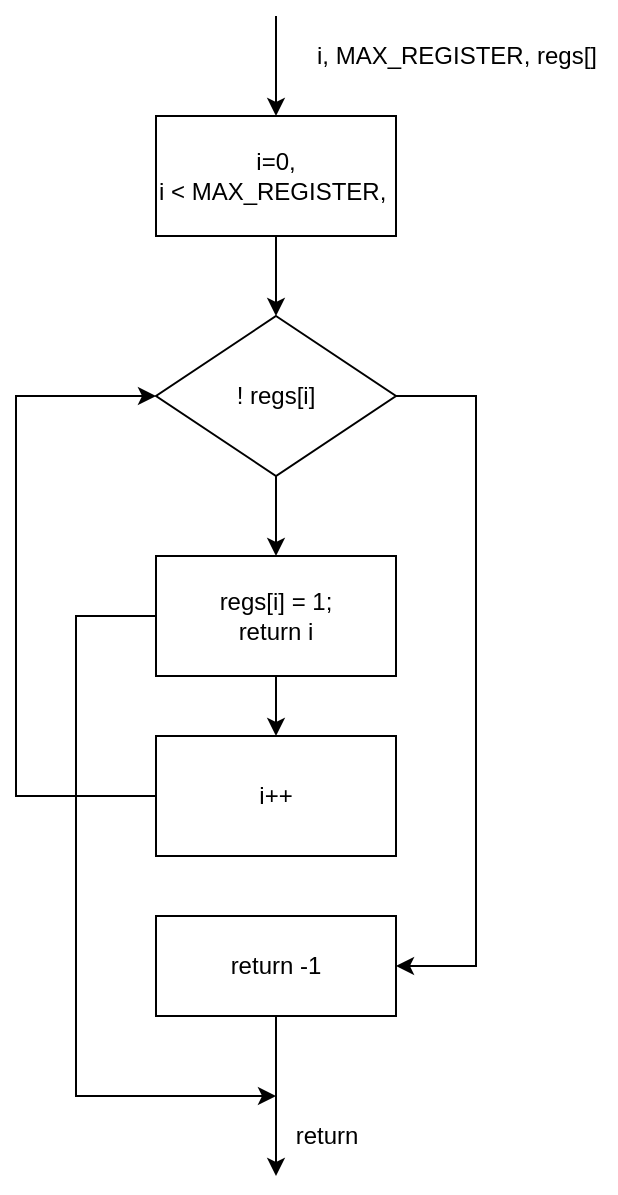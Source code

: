 <mxfile version="20.8.20" type="github"><diagram name="ページ1" id="KM_bcggwOTNlh75-XETw"><mxGraphModel dx="334" dy="579" grid="1" gridSize="10" guides="1" tooltips="1" connect="1" arrows="1" fold="1" page="1" pageScale="1" pageWidth="827" pageHeight="1169" math="0" shadow="0"><root><mxCell id="0"/><mxCell id="1" parent="0"/><mxCell id="CbbG0rJNAcc4EFlcJ40k-1" value="i=0, &lt;br&gt;i &amp;lt;&amp;nbsp;MAX_REGISTER,&amp;nbsp;&lt;br&gt;" style="rounded=0;whiteSpace=wrap;html=1;" vertex="1" parent="1"><mxGeometry x="120" y="90" width="120" height="60" as="geometry"/></mxCell><mxCell id="CbbG0rJNAcc4EFlcJ40k-2" value="" style="endArrow=classic;html=1;rounded=0;entryX=0.5;entryY=0;entryDx=0;entryDy=0;" edge="1" parent="1" target="CbbG0rJNAcc4EFlcJ40k-1"><mxGeometry width="50" height="50" relative="1" as="geometry"><mxPoint x="180" y="40" as="sourcePoint"/><mxPoint x="200" y="280" as="targetPoint"/></mxGeometry></mxCell><mxCell id="CbbG0rJNAcc4EFlcJ40k-3" value="! regs[i]" style="rhombus;whiteSpace=wrap;html=1;" vertex="1" parent="1"><mxGeometry x="120" y="190" width="120" height="80" as="geometry"/></mxCell><mxCell id="CbbG0rJNAcc4EFlcJ40k-4" value="regs[i] = 1;&lt;br&gt;return i" style="rounded=0;whiteSpace=wrap;html=1;" vertex="1" parent="1"><mxGeometry x="120" y="310" width="120" height="60" as="geometry"/></mxCell><mxCell id="CbbG0rJNAcc4EFlcJ40k-5" value="return -1" style="rounded=0;whiteSpace=wrap;html=1;" vertex="1" parent="1"><mxGeometry x="120" y="490" width="120" height="50" as="geometry"/></mxCell><mxCell id="CbbG0rJNAcc4EFlcJ40k-6" value="" style="endArrow=classic;html=1;rounded=0;entryX=0.5;entryY=0;entryDx=0;entryDy=0;exitX=0.5;exitY=1;exitDx=0;exitDy=0;" edge="1" parent="1" source="CbbG0rJNAcc4EFlcJ40k-1" target="CbbG0rJNAcc4EFlcJ40k-3"><mxGeometry width="50" height="50" relative="1" as="geometry"><mxPoint x="150" y="330" as="sourcePoint"/><mxPoint x="200" y="280" as="targetPoint"/></mxGeometry></mxCell><mxCell id="CbbG0rJNAcc4EFlcJ40k-7" value="" style="endArrow=classic;html=1;rounded=0;exitX=0.5;exitY=1;exitDx=0;exitDy=0;" edge="1" parent="1" source="CbbG0rJNAcc4EFlcJ40k-3" target="CbbG0rJNAcc4EFlcJ40k-4"><mxGeometry width="50" height="50" relative="1" as="geometry"><mxPoint x="150" y="330" as="sourcePoint"/><mxPoint x="180" y="300" as="targetPoint"/></mxGeometry></mxCell><mxCell id="CbbG0rJNAcc4EFlcJ40k-8" value="" style="endArrow=classic;html=1;rounded=0;exitX=0.5;exitY=1;exitDx=0;exitDy=0;" edge="1" parent="1" source="CbbG0rJNAcc4EFlcJ40k-5"><mxGeometry width="50" height="50" relative="1" as="geometry"><mxPoint x="150" y="330" as="sourcePoint"/><mxPoint x="180" y="620" as="targetPoint"/><Array as="points"><mxPoint x="180" y="570"/></Array></mxGeometry></mxCell><mxCell id="CbbG0rJNAcc4EFlcJ40k-9" value="" style="endArrow=classic;html=1;rounded=0;exitX=0;exitY=0.5;exitDx=0;exitDy=0;entryX=0;entryY=0.5;entryDx=0;entryDy=0;" edge="1" parent="1" source="CbbG0rJNAcc4EFlcJ40k-13" target="CbbG0rJNAcc4EFlcJ40k-3"><mxGeometry width="50" height="50" relative="1" as="geometry"><mxPoint x="150" y="330" as="sourcePoint"/><mxPoint x="200" y="280" as="targetPoint"/><Array as="points"><mxPoint x="50" y="430"/><mxPoint x="50" y="280"/><mxPoint x="50" y="230"/></Array></mxGeometry></mxCell><mxCell id="CbbG0rJNAcc4EFlcJ40k-10" value="" style="endArrow=classic;html=1;rounded=0;exitX=1;exitY=0.5;exitDx=0;exitDy=0;entryX=1;entryY=0.5;entryDx=0;entryDy=0;" edge="1" parent="1" source="CbbG0rJNAcc4EFlcJ40k-3" target="CbbG0rJNAcc4EFlcJ40k-5"><mxGeometry width="50" height="50" relative="1" as="geometry"><mxPoint x="150" y="330" as="sourcePoint"/><mxPoint x="200" y="280" as="targetPoint"/><Array as="points"><mxPoint x="280" y="230"/><mxPoint x="280" y="340"/><mxPoint x="280" y="515"/></Array></mxGeometry></mxCell><mxCell id="CbbG0rJNAcc4EFlcJ40k-11" value="i, MAX_REGISTER, regs[]" style="text;html=1;align=center;verticalAlign=middle;resizable=0;points=[];autosize=1;strokeColor=none;fillColor=none;" vertex="1" parent="1"><mxGeometry x="190" y="45" width="160" height="30" as="geometry"/></mxCell><mxCell id="CbbG0rJNAcc4EFlcJ40k-12" value="return" style="text;html=1;align=center;verticalAlign=middle;resizable=0;points=[];autosize=1;strokeColor=none;fillColor=none;" vertex="1" parent="1"><mxGeometry x="180" y="585" width="50" height="30" as="geometry"/></mxCell><mxCell id="CbbG0rJNAcc4EFlcJ40k-13" value="i++" style="rounded=0;whiteSpace=wrap;html=1;" vertex="1" parent="1"><mxGeometry x="120" y="400" width="120" height="60" as="geometry"/></mxCell><mxCell id="CbbG0rJNAcc4EFlcJ40k-14" value="" style="endArrow=classic;html=1;rounded=0;exitX=0.5;exitY=1;exitDx=0;exitDy=0;entryX=0.5;entryY=0;entryDx=0;entryDy=0;" edge="1" parent="1" source="CbbG0rJNAcc4EFlcJ40k-4" target="CbbG0rJNAcc4EFlcJ40k-13"><mxGeometry width="50" height="50" relative="1" as="geometry"><mxPoint x="150" y="360" as="sourcePoint"/><mxPoint x="200" y="310" as="targetPoint"/></mxGeometry></mxCell><mxCell id="CbbG0rJNAcc4EFlcJ40k-15" value="" style="endArrow=classic;html=1;rounded=0;exitX=0;exitY=0.5;exitDx=0;exitDy=0;" edge="1" parent="1" source="CbbG0rJNAcc4EFlcJ40k-4"><mxGeometry width="50" height="50" relative="1" as="geometry"><mxPoint x="150" y="360" as="sourcePoint"/><mxPoint x="180" y="580" as="targetPoint"/><Array as="points"><mxPoint x="80" y="340"/><mxPoint x="80" y="580"/></Array></mxGeometry></mxCell></root></mxGraphModel></diagram></mxfile>
